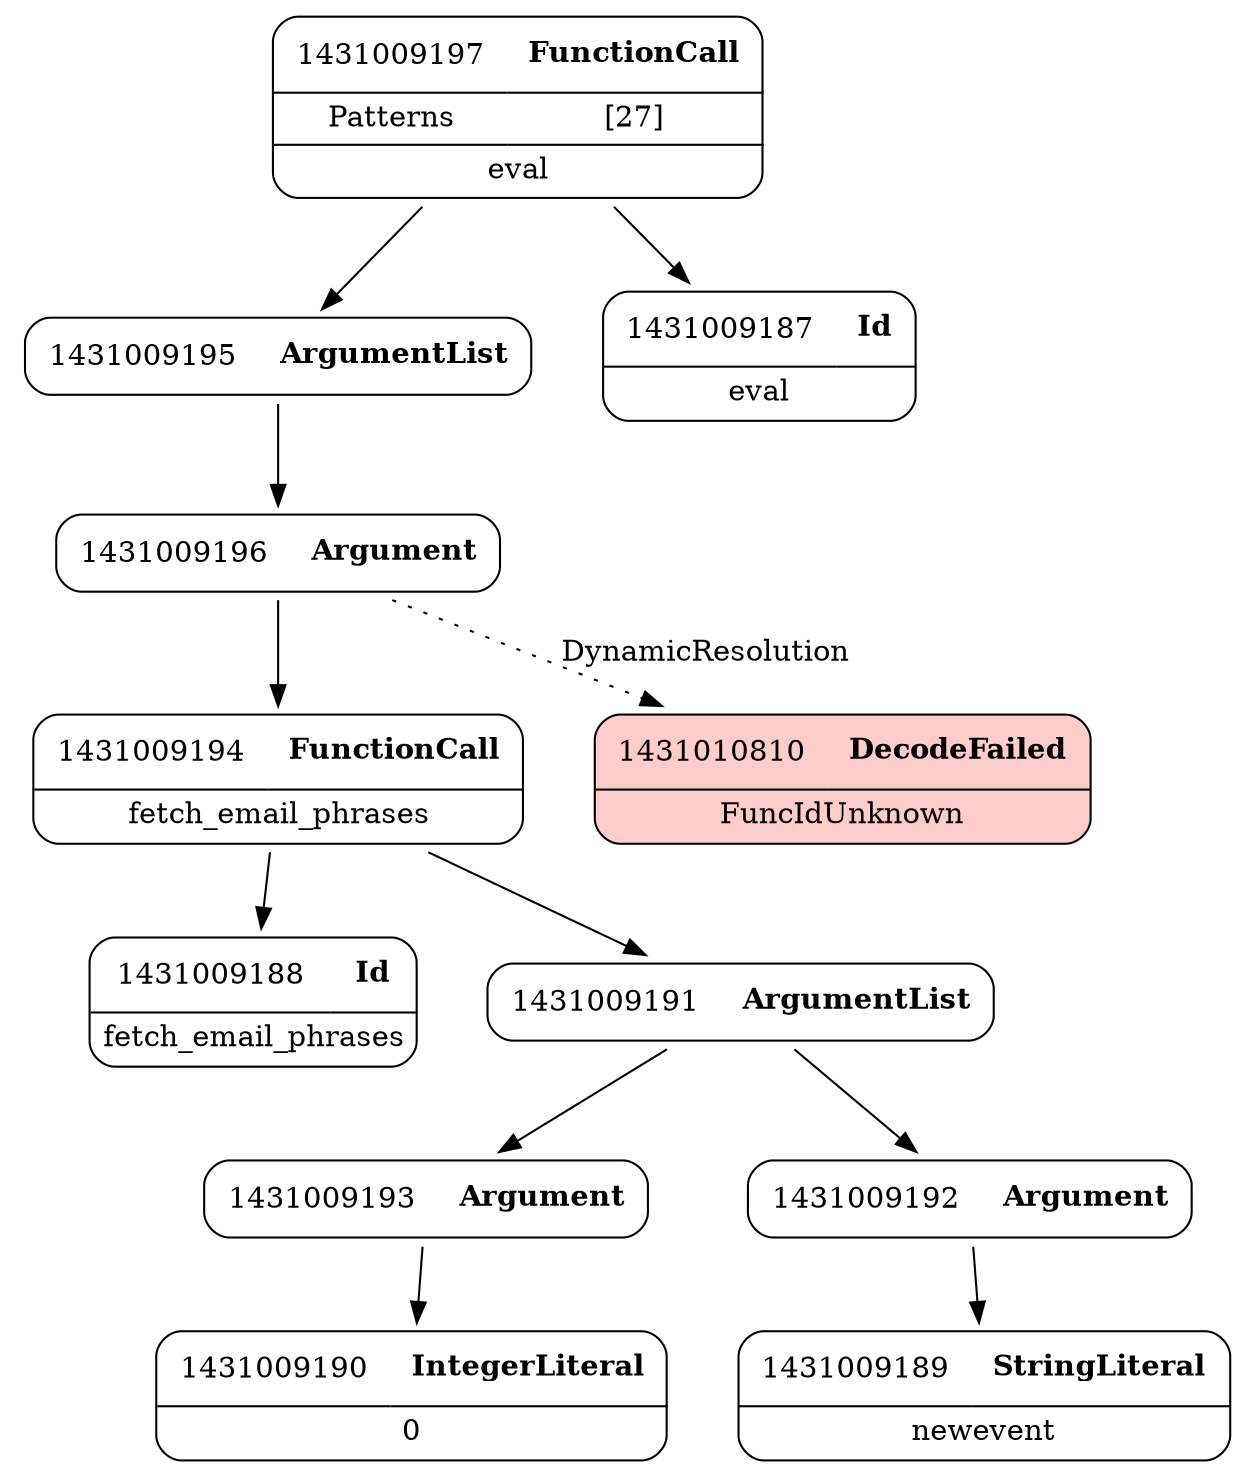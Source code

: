 digraph ast {
node [shape=none];
1431009195 [label=<<TABLE border='1' cellspacing='0' cellpadding='10' style='rounded' ><TR><TD border='0'>1431009195</TD><TD border='0'><B>ArgumentList</B></TD></TR></TABLE>>];
1431009195 -> 1431009196 [weight=2];
1431009194 [label=<<TABLE border='1' cellspacing='0' cellpadding='10' style='rounded' ><TR><TD border='0'>1431009194</TD><TD border='0'><B>FunctionCall</B></TD></TR><HR/><TR><TD border='0' cellpadding='5' colspan='2'>fetch_email_phrases</TD></TR></TABLE>>];
1431009194 -> 1431009188 [weight=2];
1431009194 -> 1431009191 [weight=2];
1431010810 [label=<<TABLE border='1' cellspacing='0' cellpadding='10' style='rounded' bgcolor='#FFCCCC' ><TR><TD border='0'>1431010810</TD><TD border='0'><B>DecodeFailed</B></TD></TR><HR/><TR><TD border='0' cellpadding='5' colspan='2'>FuncIdUnknown</TD></TR></TABLE>>];
1431009193 [label=<<TABLE border='1' cellspacing='0' cellpadding='10' style='rounded' ><TR><TD border='0'>1431009193</TD><TD border='0'><B>Argument</B></TD></TR></TABLE>>];
1431009193 -> 1431009190 [weight=2];
1431009192 [label=<<TABLE border='1' cellspacing='0' cellpadding='10' style='rounded' ><TR><TD border='0'>1431009192</TD><TD border='0'><B>Argument</B></TD></TR></TABLE>>];
1431009192 -> 1431009189 [weight=2];
1431009197 [label=<<TABLE border='1' cellspacing='0' cellpadding='10' style='rounded' ><TR><TD border='0'>1431009197</TD><TD border='0'><B>FunctionCall</B></TD></TR><HR/><TR><TD border='0' cellpadding='5'>Patterns</TD><TD border='0' cellpadding='5'>[27]</TD></TR><HR/><TR><TD border='0' cellpadding='5' colspan='2'>eval</TD></TR></TABLE>>];
1431009197 -> 1431009187 [weight=2];
1431009197 -> 1431009195 [weight=2];
1431009196 [label=<<TABLE border='1' cellspacing='0' cellpadding='10' style='rounded' ><TR><TD border='0'>1431009196</TD><TD border='0'><B>Argument</B></TD></TR></TABLE>>];
1431009196 -> 1431009194 [weight=2];
1431009196 -> 1431010810 [style=dotted,label=DynamicResolution];
1431009187 [label=<<TABLE border='1' cellspacing='0' cellpadding='10' style='rounded' ><TR><TD border='0'>1431009187</TD><TD border='0'><B>Id</B></TD></TR><HR/><TR><TD border='0' cellpadding='5' colspan='2'>eval</TD></TR></TABLE>>];
1431009191 [label=<<TABLE border='1' cellspacing='0' cellpadding='10' style='rounded' ><TR><TD border='0'>1431009191</TD><TD border='0'><B>ArgumentList</B></TD></TR></TABLE>>];
1431009191 -> 1431009192 [weight=2];
1431009191 -> 1431009193 [weight=2];
1431009190 [label=<<TABLE border='1' cellspacing='0' cellpadding='10' style='rounded' ><TR><TD border='0'>1431009190</TD><TD border='0'><B>IntegerLiteral</B></TD></TR><HR/><TR><TD border='0' cellpadding='5' colspan='2'>0</TD></TR></TABLE>>];
1431009189 [label=<<TABLE border='1' cellspacing='0' cellpadding='10' style='rounded' ><TR><TD border='0'>1431009189</TD><TD border='0'><B>StringLiteral</B></TD></TR><HR/><TR><TD border='0' cellpadding='5' colspan='2'>newevent</TD></TR></TABLE>>];
1431009188 [label=<<TABLE border='1' cellspacing='0' cellpadding='10' style='rounded' ><TR><TD border='0'>1431009188</TD><TD border='0'><B>Id</B></TD></TR><HR/><TR><TD border='0' cellpadding='5' colspan='2'>fetch_email_phrases</TD></TR></TABLE>>];
}
